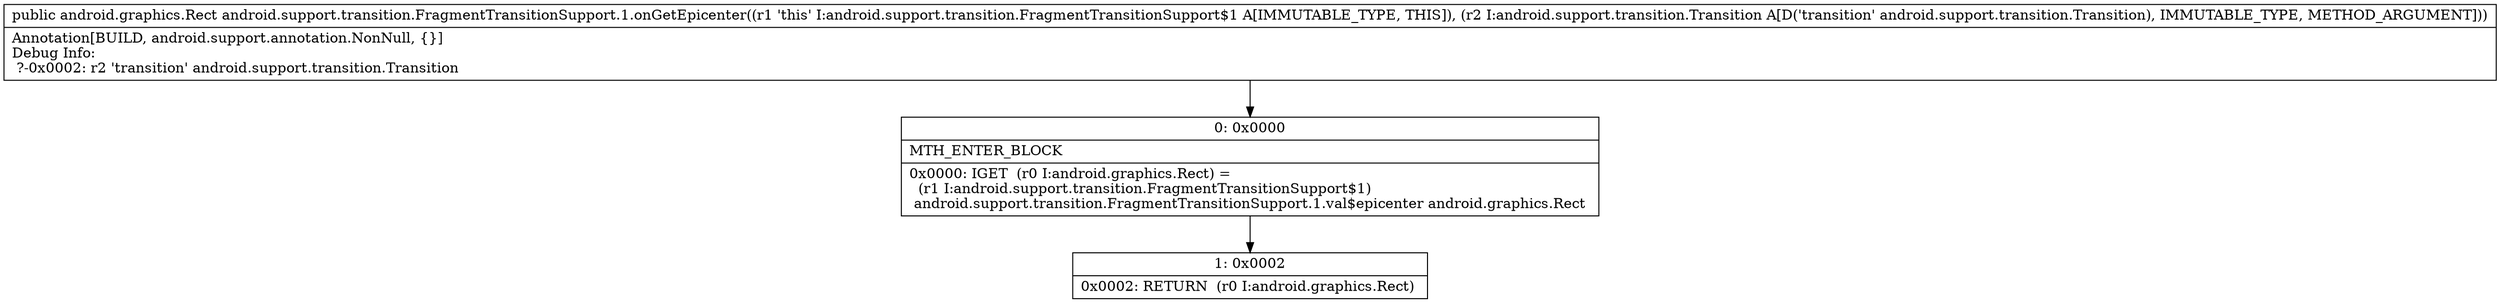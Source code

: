 digraph "CFG forandroid.support.transition.FragmentTransitionSupport.1.onGetEpicenter(Landroid\/support\/transition\/Transition;)Landroid\/graphics\/Rect;" {
Node_0 [shape=record,label="{0\:\ 0x0000|MTH_ENTER_BLOCK\l|0x0000: IGET  (r0 I:android.graphics.Rect) = \l  (r1 I:android.support.transition.FragmentTransitionSupport$1)\l android.support.transition.FragmentTransitionSupport.1.val$epicenter android.graphics.Rect \l}"];
Node_1 [shape=record,label="{1\:\ 0x0002|0x0002: RETURN  (r0 I:android.graphics.Rect) \l}"];
MethodNode[shape=record,label="{public android.graphics.Rect android.support.transition.FragmentTransitionSupport.1.onGetEpicenter((r1 'this' I:android.support.transition.FragmentTransitionSupport$1 A[IMMUTABLE_TYPE, THIS]), (r2 I:android.support.transition.Transition A[D('transition' android.support.transition.Transition), IMMUTABLE_TYPE, METHOD_ARGUMENT]))  | Annotation[BUILD, android.support.annotation.NonNull, \{\}]\lDebug Info:\l  ?\-0x0002: r2 'transition' android.support.transition.Transition\l}"];
MethodNode -> Node_0;
Node_0 -> Node_1;
}

